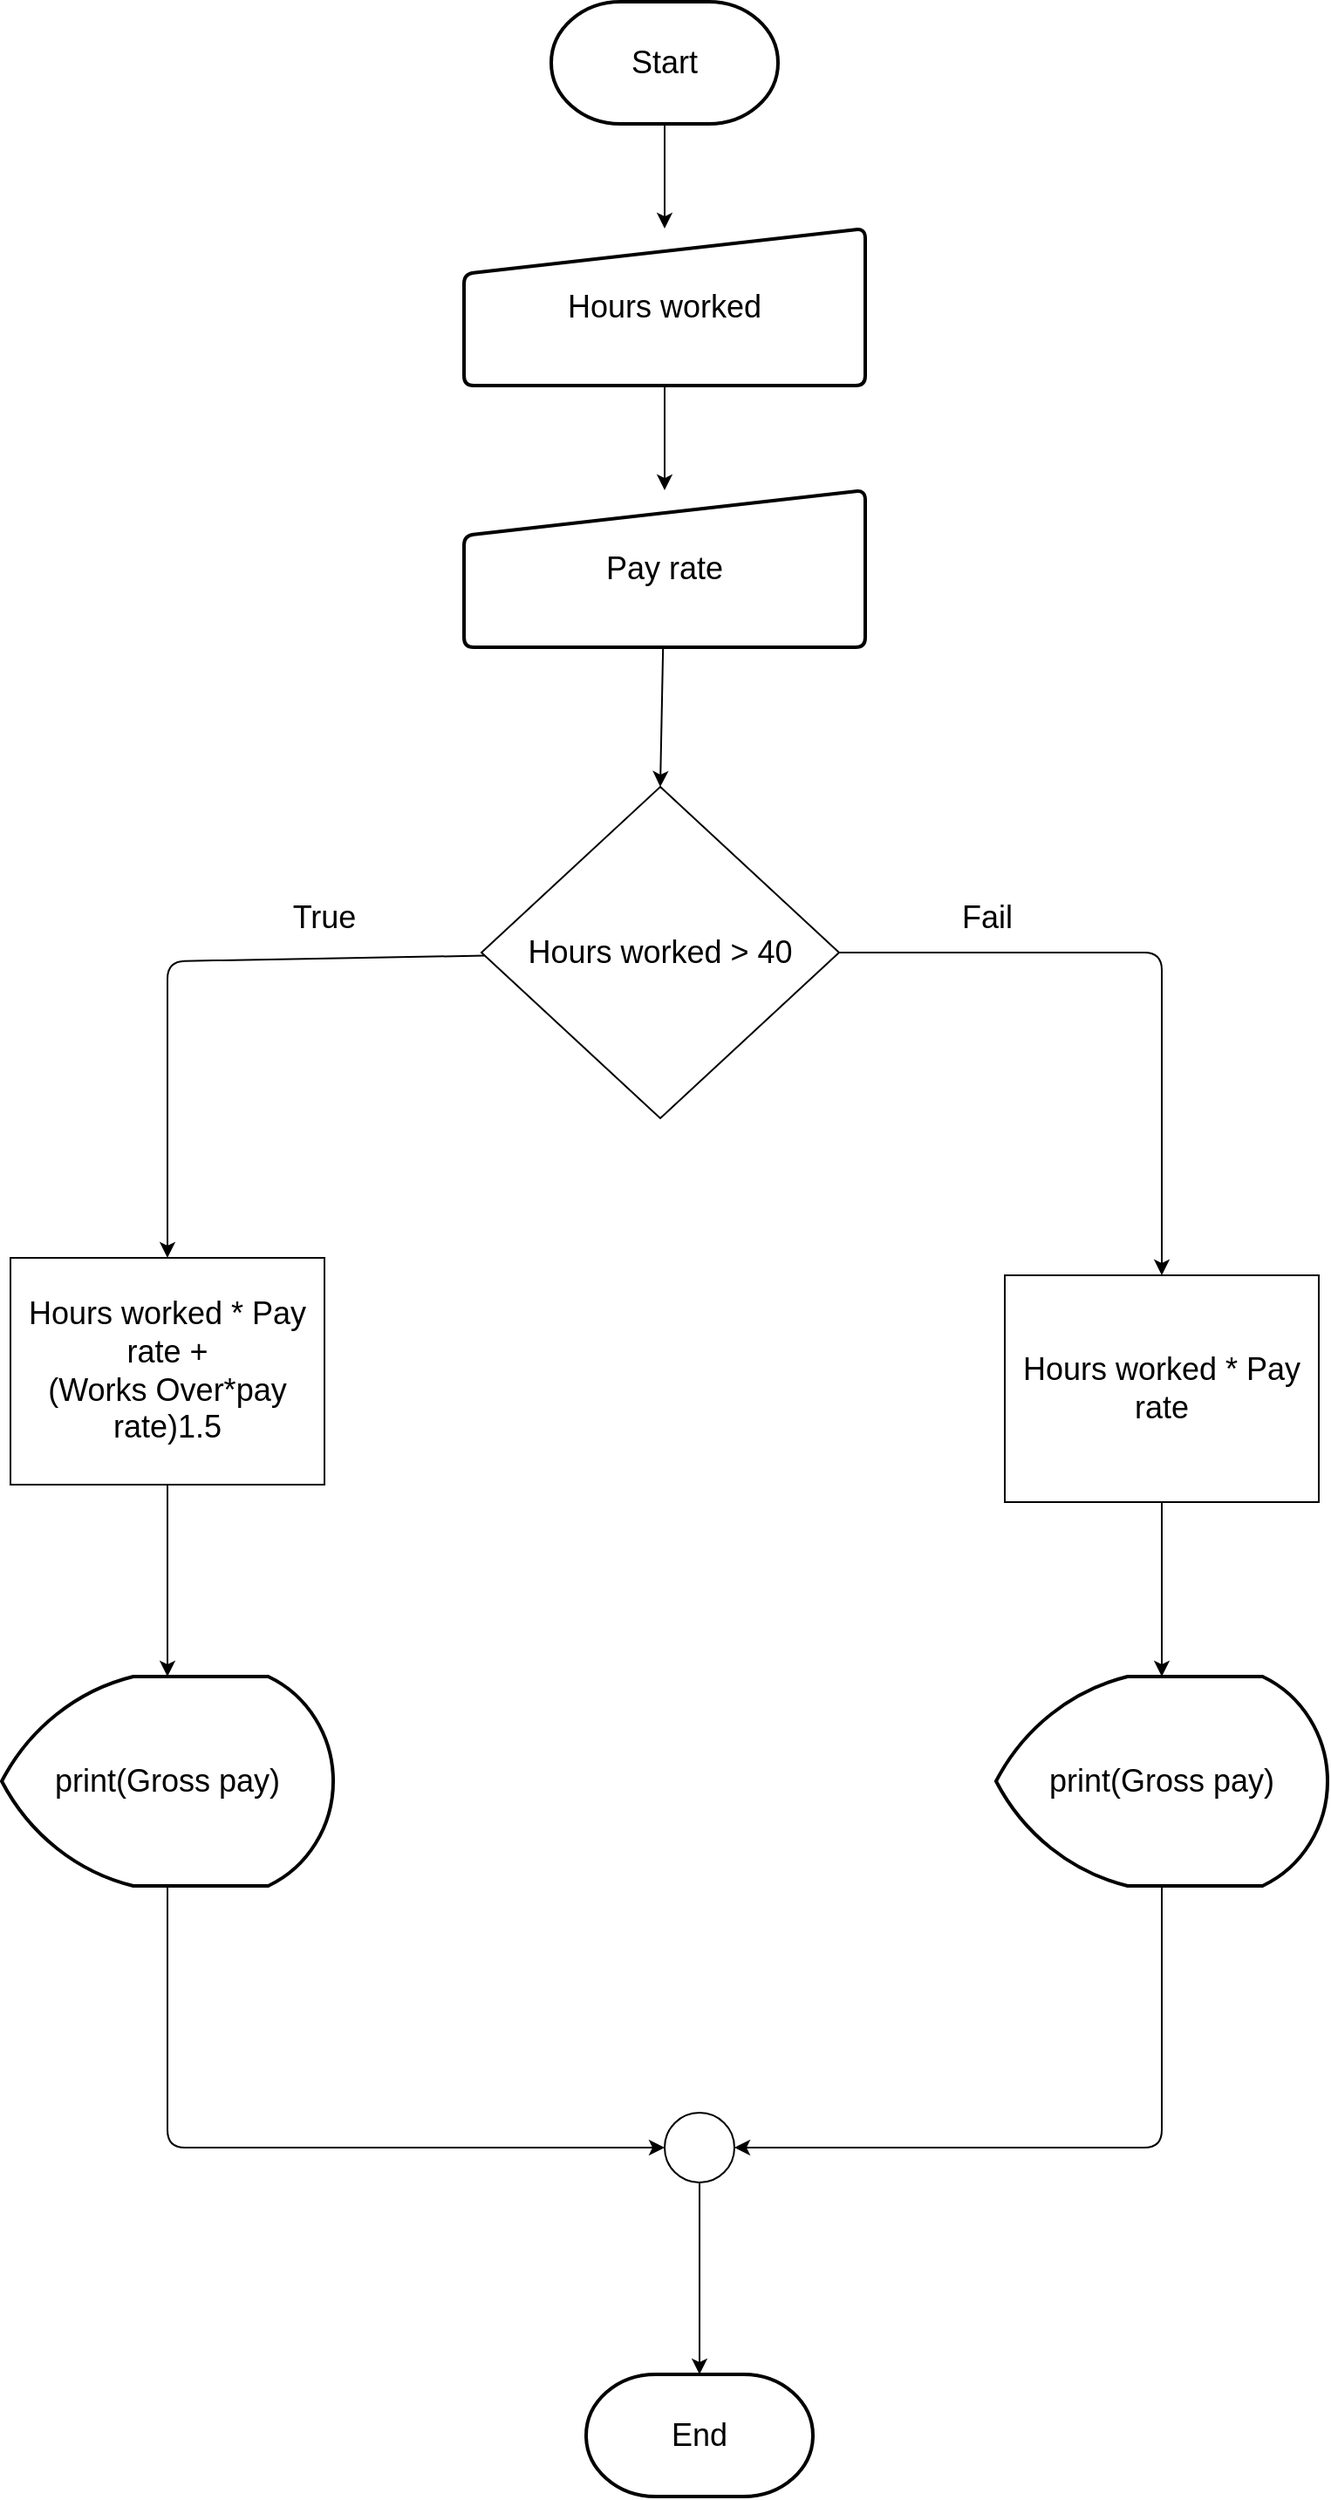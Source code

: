 <mxfile>
    <diagram id="Do60cN0yYHBIWR3w3YvJ" name="Page-1">
        <mxGraphModel dx="1750" dy="1072" grid="1" gridSize="10" guides="1" tooltips="1" connect="1" arrows="1" fold="1" page="1" pageScale="1" pageWidth="850" pageHeight="1100" math="0" shadow="0">
            <root>
                <mxCell id="0"/>
                <mxCell id="1" parent="0"/>
                <mxCell id="5" value="" style="edgeStyle=none;html=1;fontSize=18;" parent="1" source="2" target="3" edge="1">
                    <mxGeometry relative="1" as="geometry"/>
                </mxCell>
                <mxCell id="2" value="&lt;font style=&quot;font-size: 18px;&quot;&gt;Start&lt;/font&gt;" style="strokeWidth=2;html=1;shape=mxgraph.flowchart.terminator;whiteSpace=wrap;" parent="1" vertex="1">
                    <mxGeometry x="310" y="80" width="130" height="70" as="geometry"/>
                </mxCell>
                <mxCell id="6" value="" style="edgeStyle=none;html=1;fontSize=18;" parent="1" source="3" target="4" edge="1">
                    <mxGeometry relative="1" as="geometry"/>
                </mxCell>
                <mxCell id="3" value="Hours worked" style="html=1;strokeWidth=2;shape=manualInput;whiteSpace=wrap;rounded=1;size=26;arcSize=11;fontSize=18;" parent="1" vertex="1">
                    <mxGeometry x="260" y="210" width="230" height="90" as="geometry"/>
                </mxCell>
                <mxCell id="34" style="edgeStyle=none;html=1;entryX=0.5;entryY=0;entryDx=0;entryDy=0;" edge="1" parent="1" source="4" target="10">
                    <mxGeometry relative="1" as="geometry">
                        <mxPoint x="370" y="540" as="targetPoint"/>
                    </mxGeometry>
                </mxCell>
                <mxCell id="4" value="Pay rate" style="html=1;strokeWidth=2;shape=manualInput;whiteSpace=wrap;rounded=1;size=26;arcSize=11;fontSize=18;" parent="1" vertex="1">
                    <mxGeometry x="260" y="360" width="230" height="90" as="geometry"/>
                </mxCell>
                <mxCell id="14" style="edgeStyle=none;html=1;entryX=0.5;entryY=0;entryDx=0;entryDy=0;fontSize=18;" parent="1" source="10" target="12" edge="1">
                    <mxGeometry relative="1" as="geometry">
                        <Array as="points">
                            <mxPoint x="90" y="630"/>
                        </Array>
                    </mxGeometry>
                </mxCell>
                <mxCell id="15" style="edgeStyle=none;html=1;entryX=0.5;entryY=0;entryDx=0;entryDy=0;fontSize=18;" parent="1" source="10" target="13" edge="1">
                    <mxGeometry relative="1" as="geometry">
                        <Array as="points">
                            <mxPoint x="660" y="625"/>
                        </Array>
                    </mxGeometry>
                </mxCell>
                <mxCell id="10" value="Hours worked &amp;gt; 40" style="rhombus;whiteSpace=wrap;html=1;fontSize=18;" parent="1" vertex="1">
                    <mxGeometry x="270" y="530" width="205" height="190" as="geometry"/>
                </mxCell>
                <mxCell id="19" value="" style="edgeStyle=none;html=1;fontSize=18;" parent="1" source="12" target="16" edge="1">
                    <mxGeometry relative="1" as="geometry"/>
                </mxCell>
                <mxCell id="12" value="Hours worked * Pay rate +&lt;br&gt;(Works Over*pay rate)1.5" style="rounded=0;whiteSpace=wrap;html=1;fontSize=18;" parent="1" vertex="1">
                    <mxGeometry y="800" width="180" height="130" as="geometry"/>
                </mxCell>
                <mxCell id="18" value="" style="edgeStyle=none;html=1;fontSize=18;" parent="1" source="13" target="17" edge="1">
                    <mxGeometry relative="1" as="geometry"/>
                </mxCell>
                <mxCell id="13" value="Hours worked * Pay rate" style="rounded=0;whiteSpace=wrap;html=1;fontSize=18;" parent="1" vertex="1">
                    <mxGeometry x="570" y="810" width="180" height="130" as="geometry"/>
                </mxCell>
                <mxCell id="21" style="edgeStyle=none;html=1;entryX=0;entryY=0.5;entryDx=0;entryDy=0;entryPerimeter=0;fontSize=18;" parent="1" source="16" target="20" edge="1">
                    <mxGeometry relative="1" as="geometry">
                        <Array as="points">
                            <mxPoint x="90" y="1310"/>
                        </Array>
                    </mxGeometry>
                </mxCell>
                <mxCell id="16" value="print(Gross pay)" style="strokeWidth=2;html=1;shape=mxgraph.flowchart.display;whiteSpace=wrap;fontSize=18;" parent="1" vertex="1">
                    <mxGeometry x="-5" y="1040" width="190" height="120" as="geometry"/>
                </mxCell>
                <mxCell id="22" style="edgeStyle=none;html=1;entryX=1;entryY=0.5;entryDx=0;entryDy=0;entryPerimeter=0;fontSize=18;" parent="1" source="17" target="20" edge="1">
                    <mxGeometry relative="1" as="geometry">
                        <Array as="points">
                            <mxPoint x="660" y="1310"/>
                        </Array>
                    </mxGeometry>
                </mxCell>
                <mxCell id="17" value="print(Gross pay)" style="strokeWidth=2;html=1;shape=mxgraph.flowchart.display;whiteSpace=wrap;fontSize=18;" parent="1" vertex="1">
                    <mxGeometry x="565" y="1040" width="190" height="120" as="geometry"/>
                </mxCell>
                <mxCell id="25" value="" style="edgeStyle=none;html=1;fontSize=18;" parent="1" source="20" target="24" edge="1">
                    <mxGeometry relative="1" as="geometry"/>
                </mxCell>
                <mxCell id="20" value="" style="verticalLabelPosition=bottom;verticalAlign=top;html=1;shape=mxgraph.flowchart.on-page_reference;fontSize=18;" parent="1" vertex="1">
                    <mxGeometry x="375" y="1290" width="40" height="40" as="geometry"/>
                </mxCell>
                <mxCell id="24" value="&lt;font style=&quot;font-size: 18px;&quot;&gt;End&lt;/font&gt;" style="strokeWidth=2;html=1;shape=mxgraph.flowchart.terminator;whiteSpace=wrap;" parent="1" vertex="1">
                    <mxGeometry x="330" y="1440" width="130" height="70" as="geometry"/>
                </mxCell>
                <mxCell id="26" value="True" style="text;html=1;strokeColor=none;fillColor=none;align=center;verticalAlign=middle;whiteSpace=wrap;rounded=0;fontSize=18;" parent="1" vertex="1">
                    <mxGeometry x="150" y="590" width="60" height="30" as="geometry"/>
                </mxCell>
                <mxCell id="29" value="Fail" style="text;html=1;strokeColor=none;fillColor=none;align=center;verticalAlign=middle;whiteSpace=wrap;rounded=0;fontSize=18;" parent="1" vertex="1">
                    <mxGeometry x="530" y="590" width="60" height="30" as="geometry"/>
                </mxCell>
            </root>
        </mxGraphModel>
    </diagram>
</mxfile>